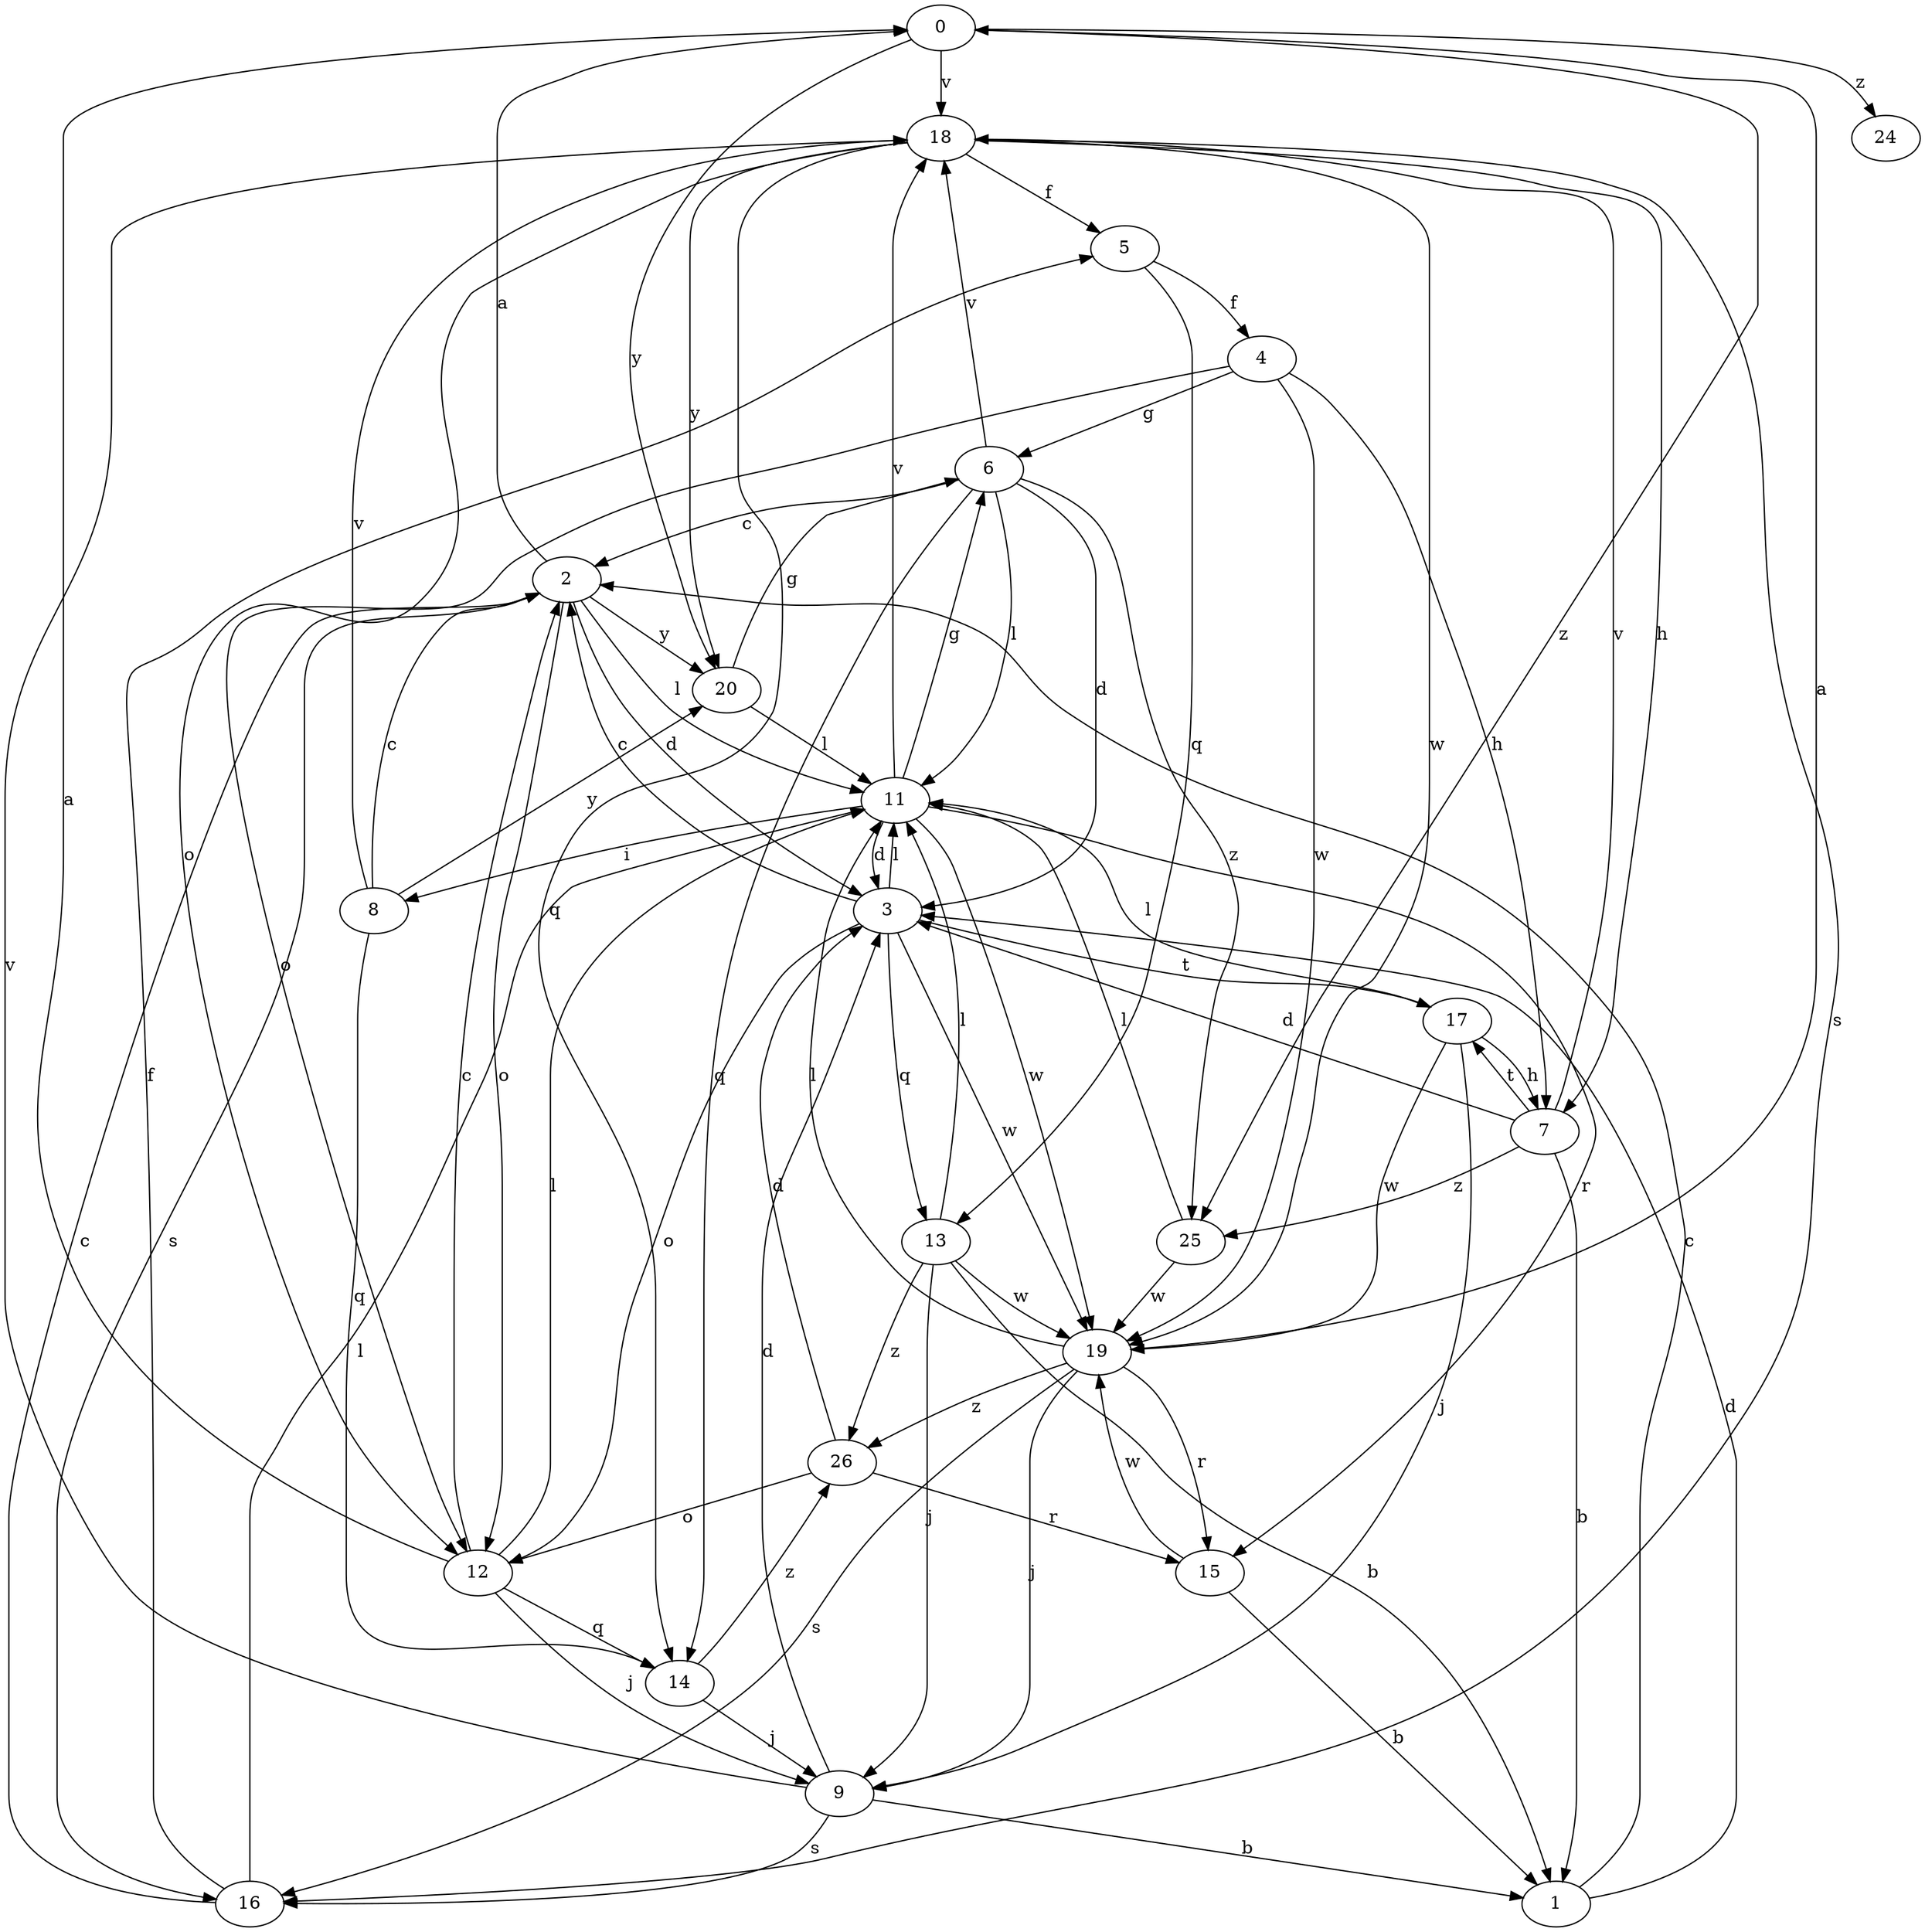strict digraph  {
0;
1;
2;
3;
4;
5;
6;
7;
8;
9;
11;
12;
13;
14;
15;
16;
17;
18;
19;
20;
24;
25;
26;
0 -> 18  [label=v];
0 -> 20  [label=y];
0 -> 24  [label=z];
0 -> 25  [label=z];
1 -> 2  [label=c];
1 -> 3  [label=d];
2 -> 0  [label=a];
2 -> 3  [label=d];
2 -> 11  [label=l];
2 -> 12  [label=o];
2 -> 16  [label=s];
2 -> 20  [label=y];
3 -> 2  [label=c];
3 -> 11  [label=l];
3 -> 12  [label=o];
3 -> 13  [label=q];
3 -> 17  [label=t];
3 -> 19  [label=w];
4 -> 6  [label=g];
4 -> 7  [label=h];
4 -> 12  [label=o];
4 -> 19  [label=w];
5 -> 4  [label=f];
5 -> 13  [label=q];
6 -> 2  [label=c];
6 -> 3  [label=d];
6 -> 11  [label=l];
6 -> 14  [label=q];
6 -> 18  [label=v];
6 -> 25  [label=z];
7 -> 1  [label=b];
7 -> 3  [label=d];
7 -> 17  [label=t];
7 -> 18  [label=v];
7 -> 25  [label=z];
8 -> 2  [label=c];
8 -> 14  [label=q];
8 -> 18  [label=v];
8 -> 20  [label=y];
9 -> 1  [label=b];
9 -> 3  [label=d];
9 -> 16  [label=s];
9 -> 18  [label=v];
11 -> 3  [label=d];
11 -> 6  [label=g];
11 -> 8  [label=i];
11 -> 15  [label=r];
11 -> 18  [label=v];
11 -> 19  [label=w];
12 -> 0  [label=a];
12 -> 2  [label=c];
12 -> 9  [label=j];
12 -> 11  [label=l];
12 -> 14  [label=q];
13 -> 1  [label=b];
13 -> 9  [label=j];
13 -> 11  [label=l];
13 -> 19  [label=w];
13 -> 26  [label=z];
14 -> 9  [label=j];
14 -> 26  [label=z];
15 -> 1  [label=b];
15 -> 19  [label=w];
16 -> 2  [label=c];
16 -> 5  [label=f];
16 -> 11  [label=l];
17 -> 7  [label=h];
17 -> 9  [label=j];
17 -> 11  [label=l];
17 -> 19  [label=w];
18 -> 5  [label=f];
18 -> 7  [label=h];
18 -> 12  [label=o];
18 -> 14  [label=q];
18 -> 16  [label=s];
18 -> 19  [label=w];
18 -> 20  [label=y];
19 -> 0  [label=a];
19 -> 9  [label=j];
19 -> 11  [label=l];
19 -> 15  [label=r];
19 -> 16  [label=s];
19 -> 26  [label=z];
20 -> 6  [label=g];
20 -> 11  [label=l];
25 -> 11  [label=l];
25 -> 19  [label=w];
26 -> 3  [label=d];
26 -> 12  [label=o];
26 -> 15  [label=r];
}
